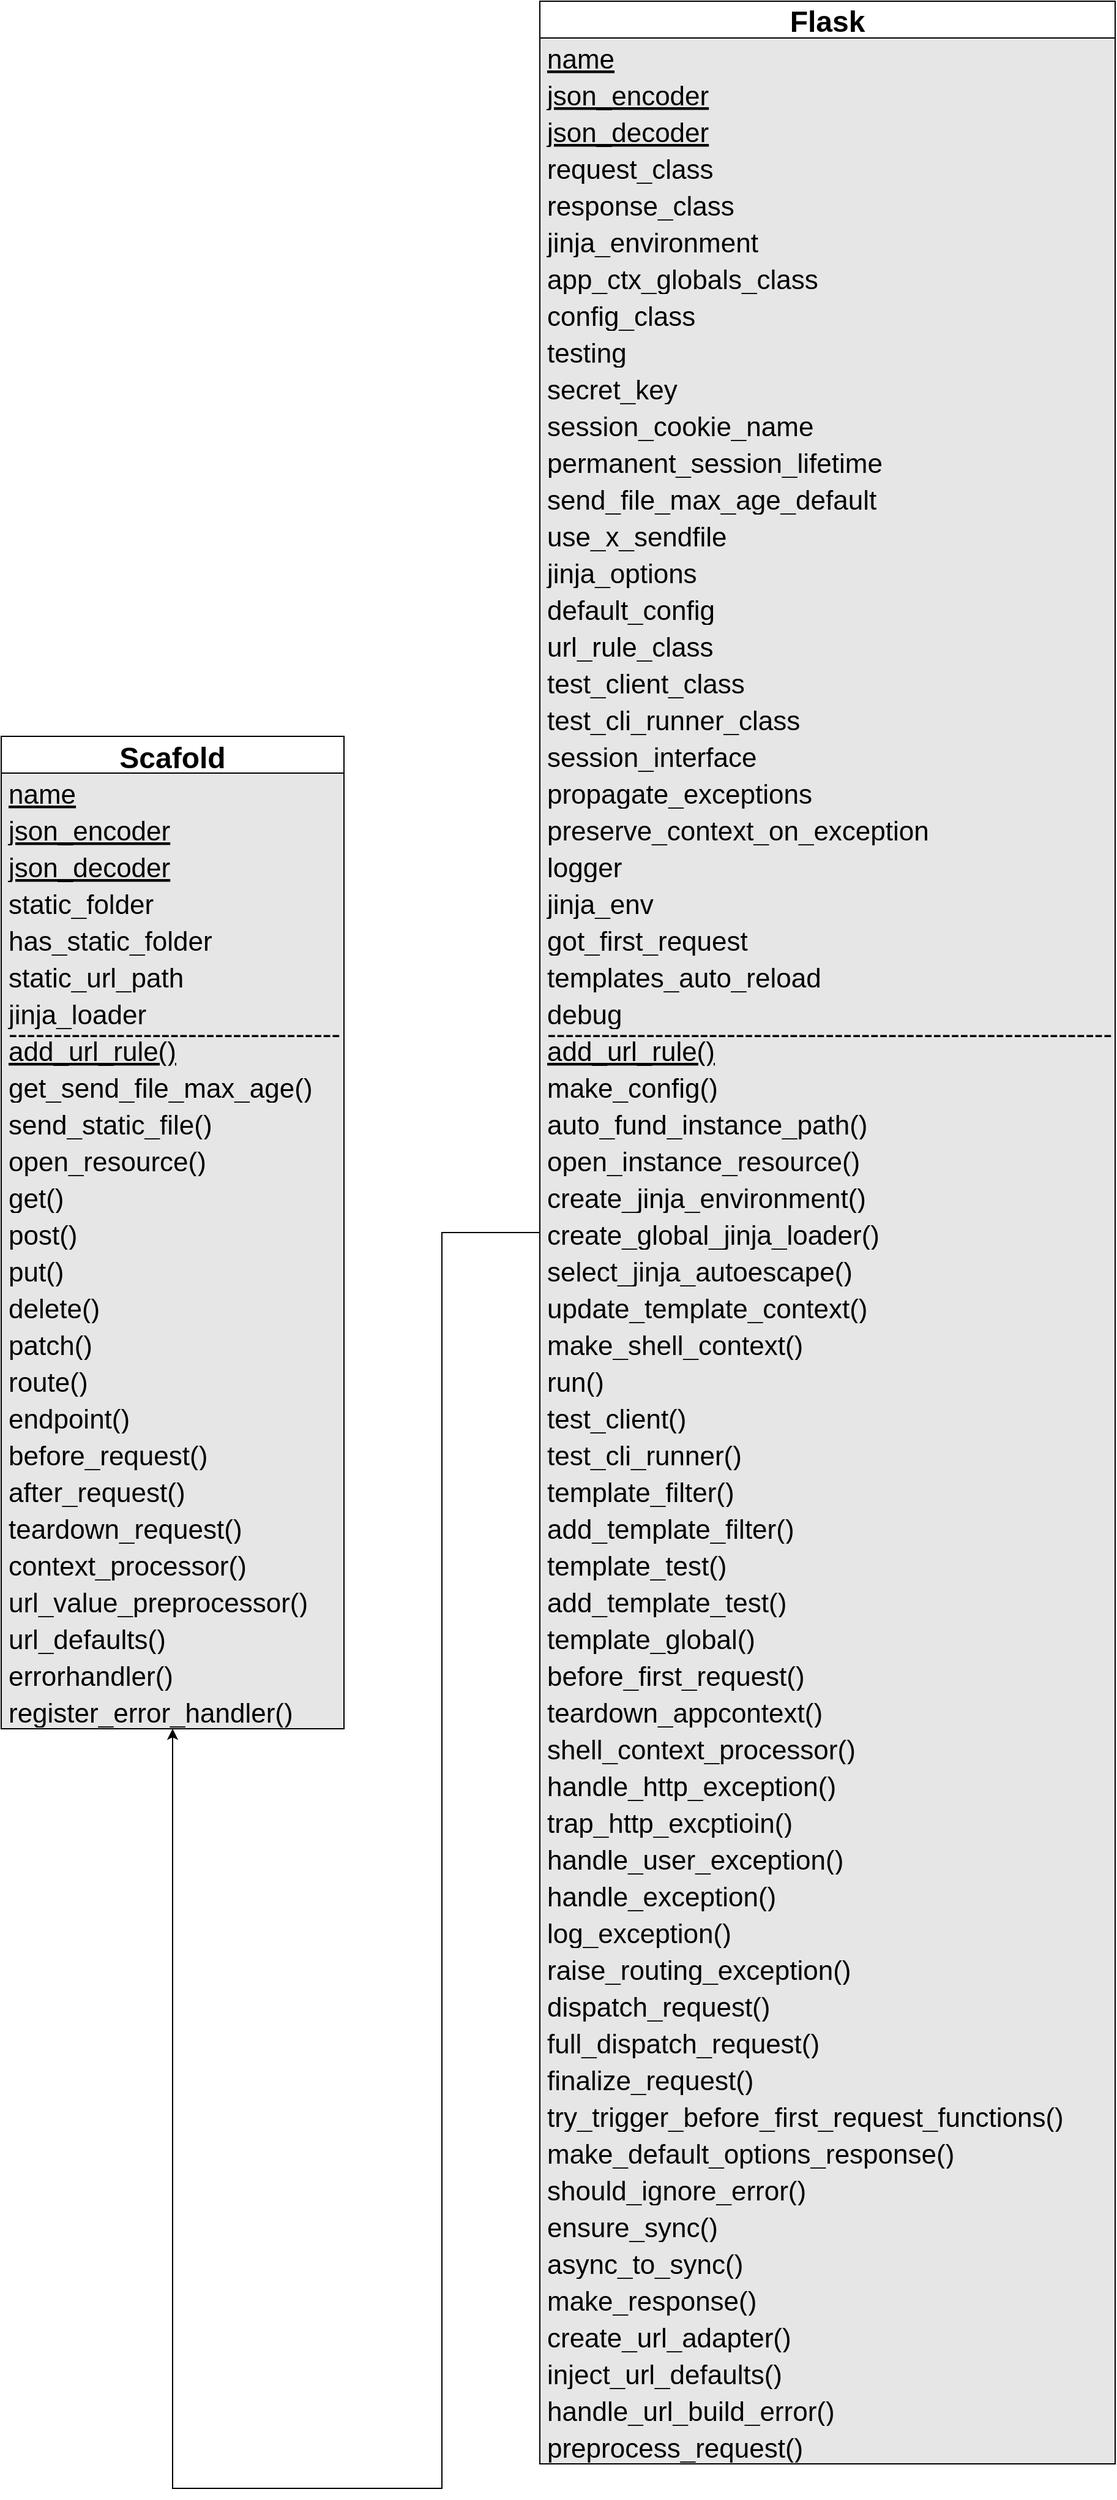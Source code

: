 <mxfile version="20.4.0" type="github">
  <diagram id="aLIfD5e4r8FAHPwstK1r" name="Page-1">
    <mxGraphModel dx="1588" dy="1999" grid="1" gridSize="10" guides="1" tooltips="1" connect="1" arrows="1" fold="1" page="1" pageScale="1" pageWidth="850" pageHeight="1100" math="0" shadow="0">
      <root>
        <mxCell id="0" />
        <mxCell id="1" parent="0" />
        <mxCell id="5jYEiSAaDZzHOvazZetj-46" style="edgeStyle=orthogonalEdgeStyle;rounded=0;orthogonalLoop=1;jettySize=auto;html=1;entryX=0.5;entryY=1;entryDx=0;entryDy=0;" parent="1" source="5jYEiSAaDZzHOvazZetj-42" target="5jYEiSAaDZzHOvazZetj-8" edge="1">
          <mxGeometry relative="1" as="geometry" />
        </mxCell>
        <mxCell id="5jYEiSAaDZzHOvazZetj-8" value="Scafold" style="swimlane;fontStyle=1;childLayout=stackLayout;horizontal=1;startSize=30;horizontalStack=0;resizeParent=1;resizeParentMax=0;resizeLast=0;collapsible=1;marginBottom=0;fillColor=default;swimlaneFillColor=#E6E6E6;strokeColor=default;rounded=0;glass=0;spacing=2;labelBackgroundColor=none;fontSize=24;" parent="1" vertex="1">
          <mxGeometry x="260" y="480" width="280" height="810" as="geometry">
            <mxRectangle x="370" y="220" width="80" height="30" as="alternateBounds" />
          </mxGeometry>
        </mxCell>
        <mxCell id="5jYEiSAaDZzHOvazZetj-9" value="name" style="text;strokeColor=none;fillColor=none;align=left;verticalAlign=middle;spacingLeft=4;spacingRight=4;overflow=hidden;points=[[0,0.5],[1,0.5]];portConstraint=eastwest;rotatable=0;fontStyle=4;noLabel=0;imageHeight=24;labelBackgroundColor=none;fontSize=22;" parent="5jYEiSAaDZzHOvazZetj-8" vertex="1">
          <mxGeometry y="30" width="280" height="30" as="geometry" />
        </mxCell>
        <mxCell id="5jYEiSAaDZzHOvazZetj-12" value="json_encoder" style="text;strokeColor=none;fillColor=none;align=left;verticalAlign=middle;spacingLeft=4;spacingRight=4;overflow=hidden;points=[[0,0.5],[1,0.5]];portConstraint=eastwest;rotatable=0;fontStyle=4;fontSize=22;" parent="5jYEiSAaDZzHOvazZetj-8" vertex="1">
          <mxGeometry y="60" width="280" height="30" as="geometry" />
        </mxCell>
        <mxCell id="5jYEiSAaDZzHOvazZetj-13" value="json_decoder" style="text;strokeColor=none;fillColor=none;align=left;verticalAlign=middle;spacingLeft=4;spacingRight=4;overflow=hidden;points=[[0,0.5],[1,0.5]];portConstraint=eastwest;rotatable=0;fontStyle=4;fontSize=22;" parent="5jYEiSAaDZzHOvazZetj-8" vertex="1">
          <mxGeometry y="90" width="280" height="30" as="geometry" />
        </mxCell>
        <mxCell id="5jYEiSAaDZzHOvazZetj-15" value="static_folder" style="text;strokeColor=none;fillColor=none;align=left;verticalAlign=middle;spacingLeft=4;spacingRight=4;overflow=hidden;points=[[0,0.5],[1,0.5]];portConstraint=eastwest;rotatable=0;fontSize=22;" parent="5jYEiSAaDZzHOvazZetj-8" vertex="1">
          <mxGeometry y="120" width="280" height="30" as="geometry" />
        </mxCell>
        <mxCell id="5jYEiSAaDZzHOvazZetj-16" value="has_static_folder" style="text;strokeColor=none;fillColor=none;align=left;verticalAlign=middle;spacingLeft=4;spacingRight=4;overflow=hidden;points=[[0,0.5],[1,0.5]];portConstraint=eastwest;rotatable=0;fontSize=22;" parent="5jYEiSAaDZzHOvazZetj-8" vertex="1">
          <mxGeometry y="150" width="280" height="30" as="geometry" />
        </mxCell>
        <mxCell id="5jYEiSAaDZzHOvazZetj-17" value="static_url_path" style="text;strokeColor=none;fillColor=none;align=left;verticalAlign=middle;spacingLeft=4;spacingRight=4;overflow=hidden;points=[[0,0.5],[1,0.5]];portConstraint=eastwest;rotatable=0;fontSize=22;" parent="5jYEiSAaDZzHOvazZetj-8" vertex="1">
          <mxGeometry y="180" width="280" height="30" as="geometry" />
        </mxCell>
        <mxCell id="5jYEiSAaDZzHOvazZetj-23" value="jinja_loader" style="text;strokeColor=none;fillColor=none;align=left;verticalAlign=middle;spacingLeft=4;spacingRight=4;overflow=hidden;points=[[0,0.5],[1,0.5]];portConstraint=eastwest;rotatable=0;fontSize=22;" parent="5jYEiSAaDZzHOvazZetj-8" vertex="1">
          <mxGeometry y="210" width="280" height="30" as="geometry" />
        </mxCell>
        <mxCell id="5jYEiSAaDZzHOvazZetj-71" value="-------------------------------------" style="text;strokeColor=none;fillColor=none;align=left;verticalAlign=middle;spacingLeft=4;spacingRight=4;overflow=hidden;points=[[0,0.5],[1,0.5]];portConstraint=eastwest;rotatable=0;fontSize=22;" parent="5jYEiSAaDZzHOvazZetj-8" vertex="1">
          <mxGeometry y="240" width="280" as="geometry" />
        </mxCell>
        <mxCell id="5jYEiSAaDZzHOvazZetj-30" value="add_url_rule()" style="text;strokeColor=none;fillColor=none;align=left;verticalAlign=middle;spacingLeft=4;spacingRight=4;overflow=hidden;points=[[0,0.5],[1,0.5]];portConstraint=eastwest;rotatable=0;fontStyle=4;fontSize=22;" parent="5jYEiSAaDZzHOvazZetj-8" vertex="1">
          <mxGeometry y="240" width="280" height="30" as="geometry" />
        </mxCell>
        <mxCell id="5jYEiSAaDZzHOvazZetj-18" value="get_send_file_max_age()" style="text;strokeColor=none;fillColor=none;align=left;verticalAlign=middle;spacingLeft=4;spacingRight=4;overflow=hidden;points=[[0,0.5],[1,0.5]];portConstraint=eastwest;rotatable=0;fontSize=22;" parent="5jYEiSAaDZzHOvazZetj-8" vertex="1">
          <mxGeometry y="270" width="280" height="30" as="geometry" />
        </mxCell>
        <mxCell id="5jYEiSAaDZzHOvazZetj-21" value="send_static_file()" style="text;strokeColor=none;fillColor=none;align=left;verticalAlign=middle;spacingLeft=4;spacingRight=4;overflow=hidden;points=[[0,0.5],[1,0.5]];portConstraint=eastwest;rotatable=0;fontSize=22;" parent="5jYEiSAaDZzHOvazZetj-8" vertex="1">
          <mxGeometry y="300" width="280" height="30" as="geometry" />
        </mxCell>
        <mxCell id="5jYEiSAaDZzHOvazZetj-22" value="open_resource()" style="text;strokeColor=none;fillColor=none;align=left;verticalAlign=middle;spacingLeft=4;spacingRight=4;overflow=hidden;points=[[0,0.5],[1,0.5]];portConstraint=eastwest;rotatable=0;fontSize=22;" parent="5jYEiSAaDZzHOvazZetj-8" vertex="1">
          <mxGeometry y="330" width="280" height="30" as="geometry" />
        </mxCell>
        <mxCell id="5jYEiSAaDZzHOvazZetj-24" value="get()" style="text;strokeColor=none;fillColor=none;align=left;verticalAlign=middle;spacingLeft=4;spacingRight=4;overflow=hidden;points=[[0,0.5],[1,0.5]];portConstraint=eastwest;rotatable=0;fontSize=22;" parent="5jYEiSAaDZzHOvazZetj-8" vertex="1">
          <mxGeometry y="360" width="280" height="30" as="geometry" />
        </mxCell>
        <mxCell id="5jYEiSAaDZzHOvazZetj-25" value="post()" style="text;strokeColor=none;fillColor=none;align=left;verticalAlign=middle;spacingLeft=4;spacingRight=4;overflow=hidden;points=[[0,0.5],[1,0.5]];portConstraint=eastwest;rotatable=0;fontSize=22;" parent="5jYEiSAaDZzHOvazZetj-8" vertex="1">
          <mxGeometry y="390" width="280" height="30" as="geometry" />
        </mxCell>
        <mxCell id="5jYEiSAaDZzHOvazZetj-26" value="put()" style="text;strokeColor=none;fillColor=none;align=left;verticalAlign=middle;spacingLeft=4;spacingRight=4;overflow=hidden;points=[[0,0.5],[1,0.5]];portConstraint=eastwest;rotatable=0;fontSize=22;" parent="5jYEiSAaDZzHOvazZetj-8" vertex="1">
          <mxGeometry y="420" width="280" height="30" as="geometry" />
        </mxCell>
        <mxCell id="5jYEiSAaDZzHOvazZetj-27" value="delete()" style="text;strokeColor=none;fillColor=none;align=left;verticalAlign=middle;spacingLeft=4;spacingRight=4;overflow=hidden;points=[[0,0.5],[1,0.5]];portConstraint=eastwest;rotatable=0;fontSize=22;" parent="5jYEiSAaDZzHOvazZetj-8" vertex="1">
          <mxGeometry y="450" width="280" height="30" as="geometry" />
        </mxCell>
        <mxCell id="5jYEiSAaDZzHOvazZetj-28" value="patch()" style="text;strokeColor=none;fillColor=none;align=left;verticalAlign=middle;spacingLeft=4;spacingRight=4;overflow=hidden;points=[[0,0.5],[1,0.5]];portConstraint=eastwest;rotatable=0;fontSize=22;" parent="5jYEiSAaDZzHOvazZetj-8" vertex="1">
          <mxGeometry y="480" width="280" height="30" as="geometry" />
        </mxCell>
        <mxCell id="5jYEiSAaDZzHOvazZetj-29" value="route()" style="text;strokeColor=none;fillColor=none;align=left;verticalAlign=middle;spacingLeft=4;spacingRight=4;overflow=hidden;points=[[0,0.5],[1,0.5]];portConstraint=eastwest;rotatable=0;fontSize=22;" parent="5jYEiSAaDZzHOvazZetj-8" vertex="1">
          <mxGeometry y="510" width="280" height="30" as="geometry" />
        </mxCell>
        <mxCell id="5jYEiSAaDZzHOvazZetj-31" value="endpoint()" style="text;strokeColor=none;fillColor=none;align=left;verticalAlign=middle;spacingLeft=4;spacingRight=4;overflow=hidden;points=[[0,0.5],[1,0.5]];portConstraint=eastwest;rotatable=0;fontSize=22;" parent="5jYEiSAaDZzHOvazZetj-8" vertex="1">
          <mxGeometry y="540" width="280" height="30" as="geometry" />
        </mxCell>
        <mxCell id="5jYEiSAaDZzHOvazZetj-32" value="before_request()" style="text;strokeColor=none;fillColor=none;align=left;verticalAlign=middle;spacingLeft=4;spacingRight=4;overflow=hidden;points=[[0,0.5],[1,0.5]];portConstraint=eastwest;rotatable=0;fontSize=22;" parent="5jYEiSAaDZzHOvazZetj-8" vertex="1">
          <mxGeometry y="570" width="280" height="30" as="geometry" />
        </mxCell>
        <mxCell id="5jYEiSAaDZzHOvazZetj-34" value="after_request()" style="text;strokeColor=none;fillColor=none;align=left;verticalAlign=middle;spacingLeft=4;spacingRight=4;overflow=hidden;points=[[0,0.5],[1,0.5]];portConstraint=eastwest;rotatable=0;fontSize=22;" parent="5jYEiSAaDZzHOvazZetj-8" vertex="1">
          <mxGeometry y="600" width="280" height="30" as="geometry" />
        </mxCell>
        <mxCell id="5jYEiSAaDZzHOvazZetj-35" value="teardown_request()" style="text;strokeColor=none;fillColor=none;align=left;verticalAlign=middle;spacingLeft=4;spacingRight=4;overflow=hidden;points=[[0,0.5],[1,0.5]];portConstraint=eastwest;rotatable=0;fontSize=22;" parent="5jYEiSAaDZzHOvazZetj-8" vertex="1">
          <mxGeometry y="630" width="280" height="30" as="geometry" />
        </mxCell>
        <mxCell id="5jYEiSAaDZzHOvazZetj-38" value="context_processor()" style="text;strokeColor=none;fillColor=none;align=left;verticalAlign=middle;spacingLeft=4;spacingRight=4;overflow=hidden;points=[[0,0.5],[1,0.5]];portConstraint=eastwest;rotatable=0;fontSize=22;" parent="5jYEiSAaDZzHOvazZetj-8" vertex="1">
          <mxGeometry y="660" width="280" height="30" as="geometry" />
        </mxCell>
        <mxCell id="5jYEiSAaDZzHOvazZetj-36" value="url_value_preprocessor()" style="text;strokeColor=none;fillColor=none;align=left;verticalAlign=middle;spacingLeft=4;spacingRight=4;overflow=hidden;points=[[0,0.5],[1,0.5]];portConstraint=eastwest;rotatable=0;fontSize=22;" parent="5jYEiSAaDZzHOvazZetj-8" vertex="1">
          <mxGeometry y="690" width="280" height="30" as="geometry" />
        </mxCell>
        <mxCell id="5jYEiSAaDZzHOvazZetj-37" value="url_defaults()" style="text;strokeColor=none;fillColor=none;align=left;verticalAlign=middle;spacingLeft=4;spacingRight=4;overflow=hidden;points=[[0,0.5],[1,0.5]];portConstraint=eastwest;rotatable=0;fontSize=22;" parent="5jYEiSAaDZzHOvazZetj-8" vertex="1">
          <mxGeometry y="720" width="280" height="30" as="geometry" />
        </mxCell>
        <mxCell id="5jYEiSAaDZzHOvazZetj-39" value="errorhandler()" style="text;strokeColor=none;fillColor=none;align=left;verticalAlign=middle;spacingLeft=4;spacingRight=4;overflow=hidden;points=[[0,0.5],[1,0.5]];portConstraint=eastwest;rotatable=0;fontSize=22;" parent="5jYEiSAaDZzHOvazZetj-8" vertex="1">
          <mxGeometry y="750" width="280" height="30" as="geometry" />
        </mxCell>
        <mxCell id="5jYEiSAaDZzHOvazZetj-40" value="register_error_handler()" style="text;strokeColor=none;fillColor=none;align=left;verticalAlign=middle;spacingLeft=4;spacingRight=4;overflow=hidden;points=[[0,0.5],[1,0.5]];portConstraint=eastwest;rotatable=0;fontSize=22;" parent="5jYEiSAaDZzHOvazZetj-8" vertex="1">
          <mxGeometry y="780" width="280" height="30" as="geometry" />
        </mxCell>
        <mxCell id="5jYEiSAaDZzHOvazZetj-42" value="Flask" style="swimlane;fontStyle=1;childLayout=stackLayout;horizontal=1;startSize=30;horizontalStack=0;resizeParent=1;resizeParentMax=0;resizeLast=0;collapsible=1;marginBottom=0;fillColor=default;swimlaneFillColor=#E6E6E6;labelBackgroundColor=none;fontSize=24;verticalAlign=bottom;" parent="1" vertex="1">
          <mxGeometry x="700" y="-120" width="470" height="2010" as="geometry">
            <mxRectangle x="700" y="-120" width="70" height="30" as="alternateBounds" />
          </mxGeometry>
        </mxCell>
        <mxCell id="5jYEiSAaDZzHOvazZetj-64" value="name" style="text;strokeColor=none;fillColor=none;align=left;verticalAlign=middle;spacingLeft=4;spacingRight=4;overflow=hidden;points=[[0,0.5],[1,0.5]];portConstraint=eastwest;rotatable=0;fontStyle=4;fontSize=22;" parent="5jYEiSAaDZzHOvazZetj-42" vertex="1">
          <mxGeometry y="30" width="470" height="30" as="geometry" />
        </mxCell>
        <mxCell id="5jYEiSAaDZzHOvazZetj-56" value="json_encoder" style="text;strokeColor=none;fillColor=none;align=left;verticalAlign=middle;spacingLeft=4;spacingRight=4;overflow=hidden;points=[[0,0.5],[1,0.5]];portConstraint=eastwest;rotatable=0;fontStyle=4;fontSize=22;" parent="5jYEiSAaDZzHOvazZetj-42" vertex="1">
          <mxGeometry y="60" width="470" height="30" as="geometry" />
        </mxCell>
        <mxCell id="5jYEiSAaDZzHOvazZetj-57" value="json_decoder" style="text;strokeColor=none;fillColor=none;align=left;verticalAlign=middle;spacingLeft=4;spacingRight=4;overflow=hidden;points=[[0,0.5],[1,0.5]];portConstraint=eastwest;rotatable=0;fontStyle=4;fontSize=22;" parent="5jYEiSAaDZzHOvazZetj-42" vertex="1">
          <mxGeometry y="90" width="470" height="30" as="geometry" />
        </mxCell>
        <mxCell id="5jYEiSAaDZzHOvazZetj-44" value="request_class    " style="text;strokeColor=none;fillColor=none;align=left;verticalAlign=middle;spacingLeft=4;spacingRight=4;overflow=hidden;points=[[0,0.5],[1,0.5]];portConstraint=eastwest;rotatable=0;fontSize=22;" parent="5jYEiSAaDZzHOvazZetj-42" vertex="1">
          <mxGeometry y="120" width="470" height="30" as="geometry" />
        </mxCell>
        <mxCell id="5jYEiSAaDZzHOvazZetj-45" value="response_class" style="text;strokeColor=none;fillColor=none;align=left;verticalAlign=middle;spacingLeft=4;spacingRight=4;overflow=hidden;points=[[0,0.5],[1,0.5]];portConstraint=eastwest;rotatable=0;fontSize=22;" parent="5jYEiSAaDZzHOvazZetj-42" vertex="1">
          <mxGeometry y="150" width="470" height="30" as="geometry" />
        </mxCell>
        <mxCell id="5jYEiSAaDZzHOvazZetj-47" value="jinja_environment" style="text;strokeColor=none;fillColor=none;align=left;verticalAlign=middle;spacingLeft=4;spacingRight=4;overflow=hidden;points=[[0,0.5],[1,0.5]];portConstraint=eastwest;rotatable=0;fontSize=22;" parent="5jYEiSAaDZzHOvazZetj-42" vertex="1">
          <mxGeometry y="180" width="470" height="30" as="geometry" />
        </mxCell>
        <mxCell id="5jYEiSAaDZzHOvazZetj-48" value="app_ctx_globals_class" style="text;strokeColor=none;fillColor=none;align=left;verticalAlign=middle;spacingLeft=4;spacingRight=4;overflow=hidden;points=[[0,0.5],[1,0.5]];portConstraint=eastwest;rotatable=0;fontSize=22;" parent="5jYEiSAaDZzHOvazZetj-42" vertex="1">
          <mxGeometry y="210" width="470" height="30" as="geometry" />
        </mxCell>
        <mxCell id="5jYEiSAaDZzHOvazZetj-49" value="config_class" style="text;strokeColor=none;fillColor=none;align=left;verticalAlign=middle;spacingLeft=4;spacingRight=4;overflow=hidden;points=[[0,0.5],[1,0.5]];portConstraint=eastwest;rotatable=0;fontSize=22;" parent="5jYEiSAaDZzHOvazZetj-42" vertex="1">
          <mxGeometry y="240" width="470" height="30" as="geometry" />
        </mxCell>
        <mxCell id="5jYEiSAaDZzHOvazZetj-50" value="testing" style="text;strokeColor=none;fillColor=none;align=left;verticalAlign=middle;spacingLeft=4;spacingRight=4;overflow=hidden;points=[[0,0.5],[1,0.5]];portConstraint=eastwest;rotatable=0;fontSize=22;" parent="5jYEiSAaDZzHOvazZetj-42" vertex="1">
          <mxGeometry y="270" width="470" height="30" as="geometry" />
        </mxCell>
        <mxCell id="5jYEiSAaDZzHOvazZetj-51" value="secret_key" style="text;strokeColor=none;fillColor=none;align=left;verticalAlign=middle;spacingLeft=4;spacingRight=4;overflow=hidden;points=[[0,0.5],[1,0.5]];portConstraint=eastwest;rotatable=0;fontSize=22;" parent="5jYEiSAaDZzHOvazZetj-42" vertex="1">
          <mxGeometry y="300" width="470" height="30" as="geometry" />
        </mxCell>
        <mxCell id="5jYEiSAaDZzHOvazZetj-52" value="session_cookie_name" style="text;strokeColor=none;fillColor=none;align=left;verticalAlign=middle;spacingLeft=4;spacingRight=4;overflow=hidden;points=[[0,0.5],[1,0.5]];portConstraint=eastwest;rotatable=0;fontSize=22;" parent="5jYEiSAaDZzHOvazZetj-42" vertex="1">
          <mxGeometry y="330" width="470" height="30" as="geometry" />
        </mxCell>
        <mxCell id="5jYEiSAaDZzHOvazZetj-53" value="permanent_session_lifetime" style="text;strokeColor=none;fillColor=none;align=left;verticalAlign=middle;spacingLeft=4;spacingRight=4;overflow=hidden;points=[[0,0.5],[1,0.5]];portConstraint=eastwest;rotatable=0;fontSize=22;" parent="5jYEiSAaDZzHOvazZetj-42" vertex="1">
          <mxGeometry y="360" width="470" height="30" as="geometry" />
        </mxCell>
        <mxCell id="5jYEiSAaDZzHOvazZetj-54" value="send_file_max_age_default" style="text;strokeColor=none;fillColor=none;align=left;verticalAlign=middle;spacingLeft=4;spacingRight=4;overflow=hidden;points=[[0,0.5],[1,0.5]];portConstraint=eastwest;rotatable=0;fontSize=22;" parent="5jYEiSAaDZzHOvazZetj-42" vertex="1">
          <mxGeometry y="390" width="470" height="30" as="geometry" />
        </mxCell>
        <mxCell id="5jYEiSAaDZzHOvazZetj-55" value="use_x_sendfile" style="text;strokeColor=none;fillColor=none;align=left;verticalAlign=middle;spacingLeft=4;spacingRight=4;overflow=hidden;points=[[0,0.5],[1,0.5]];portConstraint=eastwest;rotatable=0;fontSize=22;" parent="5jYEiSAaDZzHOvazZetj-42" vertex="1">
          <mxGeometry y="420" width="470" height="30" as="geometry" />
        </mxCell>
        <mxCell id="5jYEiSAaDZzHOvazZetj-58" value="jinja_options" style="text;strokeColor=none;fillColor=none;align=left;verticalAlign=middle;spacingLeft=4;spacingRight=4;overflow=hidden;points=[[0,0.5],[1,0.5]];portConstraint=eastwest;rotatable=0;fontSize=22;" parent="5jYEiSAaDZzHOvazZetj-42" vertex="1">
          <mxGeometry y="450" width="470" height="30" as="geometry" />
        </mxCell>
        <mxCell id="5jYEiSAaDZzHOvazZetj-59" value="default_config" style="text;strokeColor=none;fillColor=none;align=left;verticalAlign=middle;spacingLeft=4;spacingRight=4;overflow=hidden;points=[[0,0.5],[1,0.5]];portConstraint=eastwest;rotatable=0;fontSize=22;" parent="5jYEiSAaDZzHOvazZetj-42" vertex="1">
          <mxGeometry y="480" width="470" height="30" as="geometry" />
        </mxCell>
        <mxCell id="5jYEiSAaDZzHOvazZetj-60" value="url_rule_class" style="text;strokeColor=none;fillColor=none;align=left;verticalAlign=middle;spacingLeft=4;spacingRight=4;overflow=hidden;points=[[0,0.5],[1,0.5]];portConstraint=eastwest;rotatable=0;fontSize=22;" parent="5jYEiSAaDZzHOvazZetj-42" vertex="1">
          <mxGeometry y="510" width="470" height="30" as="geometry" />
        </mxCell>
        <mxCell id="5jYEiSAaDZzHOvazZetj-61" value="test_client_class" style="text;strokeColor=none;fillColor=none;align=left;verticalAlign=middle;spacingLeft=4;spacingRight=4;overflow=hidden;points=[[0,0.5],[1,0.5]];portConstraint=eastwest;rotatable=0;fontSize=22;" parent="5jYEiSAaDZzHOvazZetj-42" vertex="1">
          <mxGeometry y="540" width="470" height="30" as="geometry" />
        </mxCell>
        <mxCell id="5jYEiSAaDZzHOvazZetj-62" value="test_cli_runner_class" style="text;strokeColor=none;fillColor=none;align=left;verticalAlign=middle;spacingLeft=4;spacingRight=4;overflow=hidden;points=[[0,0.5],[1,0.5]];portConstraint=eastwest;rotatable=0;fontSize=22;" parent="5jYEiSAaDZzHOvazZetj-42" vertex="1">
          <mxGeometry y="570" width="470" height="30" as="geometry" />
        </mxCell>
        <mxCell id="5jYEiSAaDZzHOvazZetj-63" value="session_interface" style="text;strokeColor=none;fillColor=none;align=left;verticalAlign=middle;spacingLeft=4;spacingRight=4;overflow=hidden;points=[[0,0.5],[1,0.5]];portConstraint=eastwest;rotatable=0;fontSize=22;" parent="5jYEiSAaDZzHOvazZetj-42" vertex="1">
          <mxGeometry y="600" width="470" height="30" as="geometry" />
        </mxCell>
        <mxCell id="5jYEiSAaDZzHOvazZetj-65" value="propagate_exceptions" style="text;strokeColor=none;fillColor=none;align=left;verticalAlign=middle;spacingLeft=4;spacingRight=4;overflow=hidden;points=[[0,0.5],[1,0.5]];portConstraint=eastwest;rotatable=0;fontSize=22;" parent="5jYEiSAaDZzHOvazZetj-42" vertex="1">
          <mxGeometry y="630" width="470" height="30" as="geometry" />
        </mxCell>
        <mxCell id="5jYEiSAaDZzHOvazZetj-66" value="preserve_context_on_exception" style="text;strokeColor=none;fillColor=none;align=left;verticalAlign=middle;spacingLeft=4;spacingRight=4;overflow=hidden;points=[[0,0.5],[1,0.5]];portConstraint=eastwest;rotatable=0;fontSize=22;" parent="5jYEiSAaDZzHOvazZetj-42" vertex="1">
          <mxGeometry y="660" width="470" height="30" as="geometry" />
        </mxCell>
        <mxCell id="5jYEiSAaDZzHOvazZetj-68" value="logger    " style="text;strokeColor=none;fillColor=none;align=left;verticalAlign=middle;spacingLeft=4;spacingRight=4;overflow=hidden;points=[[0,0.5],[1,0.5]];portConstraint=eastwest;rotatable=0;fontSize=22;" parent="5jYEiSAaDZzHOvazZetj-42" vertex="1">
          <mxGeometry y="690" width="470" height="30" as="geometry" />
        </mxCell>
        <mxCell id="5jYEiSAaDZzHOvazZetj-67" value="jinja_env" style="text;strokeColor=none;fillColor=none;align=left;verticalAlign=middle;spacingLeft=4;spacingRight=4;overflow=hidden;points=[[0,0.5],[1,0.5]];portConstraint=eastwest;rotatable=0;fontSize=22;" parent="5jYEiSAaDZzHOvazZetj-42" vertex="1">
          <mxGeometry y="720" width="470" height="30" as="geometry" />
        </mxCell>
        <mxCell id="5jYEiSAaDZzHOvazZetj-69" value="got_first_request" style="text;strokeColor=none;fillColor=none;align=left;verticalAlign=middle;spacingLeft=4;spacingRight=4;overflow=hidden;points=[[0,0.5],[1,0.5]];portConstraint=eastwest;rotatable=0;fontSize=22;" parent="5jYEiSAaDZzHOvazZetj-42" vertex="1">
          <mxGeometry y="750" width="470" height="30" as="geometry" />
        </mxCell>
        <mxCell id="5jYEiSAaDZzHOvazZetj-76" value="templates_auto_reload    " style="text;strokeColor=none;fillColor=none;align=left;verticalAlign=middle;spacingLeft=4;spacingRight=4;overflow=hidden;points=[[0,0.5],[1,0.5]];portConstraint=eastwest;rotatable=0;fontSize=22;" parent="5jYEiSAaDZzHOvazZetj-42" vertex="1">
          <mxGeometry y="780" width="470" height="30" as="geometry" />
        </mxCell>
        <mxCell id="5jYEiSAaDZzHOvazZetj-81" value="debug" style="text;strokeColor=none;fillColor=none;align=left;verticalAlign=middle;spacingLeft=4;spacingRight=4;overflow=hidden;points=[[0,0.5],[1,0.5]];portConstraint=eastwest;rotatable=0;fontSize=22;" parent="5jYEiSAaDZzHOvazZetj-42" vertex="1">
          <mxGeometry y="810" width="470" height="30" as="geometry" />
        </mxCell>
        <mxCell id="5jYEiSAaDZzHOvazZetj-72" value="---------------------------------------------------------------" style="text;strokeColor=none;fillColor=none;align=left;verticalAlign=middle;spacingLeft=4;spacingRight=4;overflow=hidden;points=[[0,0.5],[1,0.5]];portConstraint=eastwest;rotatable=0;rounded=0;labelBackgroundColor=none;fontSize=22;" parent="5jYEiSAaDZzHOvazZetj-42" vertex="1">
          <mxGeometry y="840" width="470" as="geometry" />
        </mxCell>
        <mxCell id="5jYEiSAaDZzHOvazZetj-85" value="add_url_rule()" style="text;strokeColor=none;fillColor=none;align=left;verticalAlign=middle;spacingLeft=4;spacingRight=4;overflow=hidden;points=[[0,0.5],[1,0.5]];portConstraint=eastwest;rotatable=0;fontStyle=4;fontSize=22;" parent="5jYEiSAaDZzHOvazZetj-42" vertex="1">
          <mxGeometry y="840" width="470" height="30" as="geometry" />
        </mxCell>
        <mxCell id="5jYEiSAaDZzHOvazZetj-70" value="make_config()" style="text;strokeColor=none;fillColor=none;align=left;verticalAlign=middle;spacingLeft=4;spacingRight=4;overflow=hidden;points=[[0,0.5],[1,0.5]];portConstraint=eastwest;rotatable=0;fontSize=22;" parent="5jYEiSAaDZzHOvazZetj-42" vertex="1">
          <mxGeometry y="870" width="470" height="30" as="geometry" />
        </mxCell>
        <mxCell id="5jYEiSAaDZzHOvazZetj-73" value="auto_fund_instance_path()" style="text;strokeColor=none;fillColor=none;align=left;verticalAlign=middle;spacingLeft=4;spacingRight=4;overflow=hidden;points=[[0,0.5],[1,0.5]];portConstraint=eastwest;rotatable=0;fontSize=22;" parent="5jYEiSAaDZzHOvazZetj-42" vertex="1">
          <mxGeometry y="900" width="470" height="30" as="geometry" />
        </mxCell>
        <mxCell id="5jYEiSAaDZzHOvazZetj-74" value="open_instance_resource()" style="text;strokeColor=none;fillColor=none;align=left;verticalAlign=middle;spacingLeft=4;spacingRight=4;overflow=hidden;points=[[0,0.5],[1,0.5]];portConstraint=eastwest;rotatable=0;fontSize=22;" parent="5jYEiSAaDZzHOvazZetj-42" vertex="1">
          <mxGeometry y="930" width="470" height="30" as="geometry" />
        </mxCell>
        <mxCell id="5jYEiSAaDZzHOvazZetj-75" value="create_jinja_environment()" style="text;strokeColor=none;fillColor=none;align=left;verticalAlign=middle;spacingLeft=4;spacingRight=4;overflow=hidden;points=[[0,0.5],[1,0.5]];portConstraint=eastwest;rotatable=0;fontSize=22;" parent="5jYEiSAaDZzHOvazZetj-42" vertex="1">
          <mxGeometry y="960" width="470" height="30" as="geometry" />
        </mxCell>
        <mxCell id="5jYEiSAaDZzHOvazZetj-77" value="create_global_jinja_loader()" style="text;strokeColor=none;fillColor=none;align=left;verticalAlign=middle;spacingLeft=4;spacingRight=4;overflow=hidden;points=[[0,0.5],[1,0.5]];portConstraint=eastwest;rotatable=0;fontSize=22;" parent="5jYEiSAaDZzHOvazZetj-42" vertex="1">
          <mxGeometry y="990" width="470" height="30" as="geometry" />
        </mxCell>
        <mxCell id="5jYEiSAaDZzHOvazZetj-78" value="select_jinja_autoescape()" style="text;strokeColor=none;fillColor=none;align=left;verticalAlign=middle;spacingLeft=4;spacingRight=4;overflow=hidden;points=[[0,0.5],[1,0.5]];portConstraint=eastwest;rotatable=0;fontSize=22;" parent="5jYEiSAaDZzHOvazZetj-42" vertex="1">
          <mxGeometry y="1020" width="470" height="30" as="geometry" />
        </mxCell>
        <mxCell id="5jYEiSAaDZzHOvazZetj-79" value="update_template_context()" style="text;strokeColor=none;fillColor=none;align=left;verticalAlign=middle;spacingLeft=4;spacingRight=4;overflow=hidden;points=[[0,0.5],[1,0.5]];portConstraint=eastwest;rotatable=0;fontSize=22;" parent="5jYEiSAaDZzHOvazZetj-42" vertex="1">
          <mxGeometry y="1050" width="470" height="30" as="geometry" />
        </mxCell>
        <mxCell id="5jYEiSAaDZzHOvazZetj-80" value="make_shell_context()" style="text;strokeColor=none;fillColor=none;align=left;verticalAlign=middle;spacingLeft=4;spacingRight=4;overflow=hidden;points=[[0,0.5],[1,0.5]];portConstraint=eastwest;rotatable=0;fontSize=22;" parent="5jYEiSAaDZzHOvazZetj-42" vertex="1">
          <mxGeometry y="1080" width="470" height="30" as="geometry" />
        </mxCell>
        <mxCell id="5jYEiSAaDZzHOvazZetj-82" value="run()" style="text;strokeColor=none;fillColor=none;align=left;verticalAlign=middle;spacingLeft=4;spacingRight=4;overflow=hidden;points=[[0,0.5],[1,0.5]];portConstraint=eastwest;rotatable=0;fontSize=22;" parent="5jYEiSAaDZzHOvazZetj-42" vertex="1">
          <mxGeometry y="1110" width="470" height="30" as="geometry" />
        </mxCell>
        <mxCell id="5jYEiSAaDZzHOvazZetj-83" value="test_client()" style="text;strokeColor=none;fillColor=none;align=left;verticalAlign=middle;spacingLeft=4;spacingRight=4;overflow=hidden;points=[[0,0.5],[1,0.5]];portConstraint=eastwest;rotatable=0;fontSize=22;" parent="5jYEiSAaDZzHOvazZetj-42" vertex="1">
          <mxGeometry y="1140" width="470" height="30" as="geometry" />
        </mxCell>
        <mxCell id="5jYEiSAaDZzHOvazZetj-84" value="test_cli_runner()" style="text;strokeColor=none;fillColor=none;align=left;verticalAlign=middle;spacingLeft=4;spacingRight=4;overflow=hidden;points=[[0,0.5],[1,0.5]];portConstraint=eastwest;rotatable=0;fontSize=22;" parent="5jYEiSAaDZzHOvazZetj-42" vertex="1">
          <mxGeometry y="1170" width="470" height="30" as="geometry" />
        </mxCell>
        <mxCell id="5jYEiSAaDZzHOvazZetj-86" value="template_filter()" style="text;strokeColor=none;fillColor=none;align=left;verticalAlign=middle;spacingLeft=4;spacingRight=4;overflow=hidden;points=[[0,0.5],[1,0.5]];portConstraint=eastwest;rotatable=0;fontSize=22;" parent="5jYEiSAaDZzHOvazZetj-42" vertex="1">
          <mxGeometry y="1200" width="470" height="30" as="geometry" />
        </mxCell>
        <mxCell id="5jYEiSAaDZzHOvazZetj-87" value="add_template_filter()" style="text;strokeColor=none;fillColor=none;align=left;verticalAlign=middle;spacingLeft=4;spacingRight=4;overflow=hidden;points=[[0,0.5],[1,0.5]];portConstraint=eastwest;rotatable=0;fontSize=22;" parent="5jYEiSAaDZzHOvazZetj-42" vertex="1">
          <mxGeometry y="1230" width="470" height="30" as="geometry" />
        </mxCell>
        <mxCell id="5jYEiSAaDZzHOvazZetj-88" value="template_test()" style="text;strokeColor=none;fillColor=none;align=left;verticalAlign=middle;spacingLeft=4;spacingRight=4;overflow=hidden;points=[[0,0.5],[1,0.5]];portConstraint=eastwest;rotatable=0;fontSize=22;" parent="5jYEiSAaDZzHOvazZetj-42" vertex="1">
          <mxGeometry y="1260" width="470" height="30" as="geometry" />
        </mxCell>
        <mxCell id="5jYEiSAaDZzHOvazZetj-89" value="add_template_test()" style="text;strokeColor=none;fillColor=none;align=left;verticalAlign=middle;spacingLeft=4;spacingRight=4;overflow=hidden;points=[[0,0.5],[1,0.5]];portConstraint=eastwest;rotatable=0;fontSize=22;" parent="5jYEiSAaDZzHOvazZetj-42" vertex="1">
          <mxGeometry y="1290" width="470" height="30" as="geometry" />
        </mxCell>
        <mxCell id="5jYEiSAaDZzHOvazZetj-90" value="template_global()" style="text;strokeColor=none;fillColor=none;align=left;verticalAlign=middle;spacingLeft=4;spacingRight=4;overflow=hidden;points=[[0,0.5],[1,0.5]];portConstraint=eastwest;rotatable=0;fontSize=22;" parent="5jYEiSAaDZzHOvazZetj-42" vertex="1">
          <mxGeometry y="1320" width="470" height="30" as="geometry" />
        </mxCell>
        <mxCell id="5jYEiSAaDZzHOvazZetj-91" value="before_first_request()" style="text;strokeColor=none;fillColor=none;align=left;verticalAlign=middle;spacingLeft=4;spacingRight=4;overflow=hidden;points=[[0,0.5],[1,0.5]];portConstraint=eastwest;rotatable=0;fontSize=22;" parent="5jYEiSAaDZzHOvazZetj-42" vertex="1">
          <mxGeometry y="1350" width="470" height="30" as="geometry" />
        </mxCell>
        <mxCell id="5jYEiSAaDZzHOvazZetj-92" value="teardown_appcontext()" style="text;strokeColor=none;fillColor=none;align=left;verticalAlign=middle;spacingLeft=4;spacingRight=4;overflow=hidden;points=[[0,0.5],[1,0.5]];portConstraint=eastwest;rotatable=0;fontSize=22;" parent="5jYEiSAaDZzHOvazZetj-42" vertex="1">
          <mxGeometry y="1380" width="470" height="30" as="geometry" />
        </mxCell>
        <mxCell id="5jYEiSAaDZzHOvazZetj-93" value="shell_context_processor()" style="text;strokeColor=none;fillColor=none;align=left;verticalAlign=middle;spacingLeft=4;spacingRight=4;overflow=hidden;points=[[0,0.5],[1,0.5]];portConstraint=eastwest;rotatable=0;fontSize=22;" parent="5jYEiSAaDZzHOvazZetj-42" vertex="1">
          <mxGeometry y="1410" width="470" height="30" as="geometry" />
        </mxCell>
        <mxCell id="5jYEiSAaDZzHOvazZetj-94" value="handle_http_exception()" style="text;strokeColor=none;fillColor=none;align=left;verticalAlign=middle;spacingLeft=4;spacingRight=4;overflow=hidden;points=[[0,0.5],[1,0.5]];portConstraint=eastwest;rotatable=0;fontSize=22;" parent="5jYEiSAaDZzHOvazZetj-42" vertex="1">
          <mxGeometry y="1440" width="470" height="30" as="geometry" />
        </mxCell>
        <mxCell id="5jYEiSAaDZzHOvazZetj-95" value="trap_http_excptioin()" style="text;strokeColor=none;fillColor=none;align=left;verticalAlign=middle;spacingLeft=4;spacingRight=4;overflow=hidden;points=[[0,0.5],[1,0.5]];portConstraint=eastwest;rotatable=0;fontSize=22;" parent="5jYEiSAaDZzHOvazZetj-42" vertex="1">
          <mxGeometry y="1470" width="470" height="30" as="geometry" />
        </mxCell>
        <mxCell id="5jYEiSAaDZzHOvazZetj-96" value="handle_user_exception()" style="text;strokeColor=none;fillColor=none;align=left;verticalAlign=middle;spacingLeft=4;spacingRight=4;overflow=hidden;points=[[0,0.5],[1,0.5]];portConstraint=eastwest;rotatable=0;fontSize=22;" parent="5jYEiSAaDZzHOvazZetj-42" vertex="1">
          <mxGeometry y="1500" width="470" height="30" as="geometry" />
        </mxCell>
        <mxCell id="5jYEiSAaDZzHOvazZetj-97" value="handle_exception()" style="text;strokeColor=none;fillColor=none;align=left;verticalAlign=middle;spacingLeft=4;spacingRight=4;overflow=hidden;points=[[0,0.5],[1,0.5]];portConstraint=eastwest;rotatable=0;fontSize=22;" parent="5jYEiSAaDZzHOvazZetj-42" vertex="1">
          <mxGeometry y="1530" width="470" height="30" as="geometry" />
        </mxCell>
        <mxCell id="5jYEiSAaDZzHOvazZetj-98" value="log_exception()" style="text;strokeColor=none;fillColor=none;align=left;verticalAlign=middle;spacingLeft=4;spacingRight=4;overflow=hidden;points=[[0,0.5],[1,0.5]];portConstraint=eastwest;rotatable=0;fontSize=22;" parent="5jYEiSAaDZzHOvazZetj-42" vertex="1">
          <mxGeometry y="1560" width="470" height="30" as="geometry" />
        </mxCell>
        <mxCell id="5jYEiSAaDZzHOvazZetj-99" value="raise_routing_exception()" style="text;strokeColor=none;fillColor=none;align=left;verticalAlign=middle;spacingLeft=4;spacingRight=4;overflow=hidden;points=[[0,0.5],[1,0.5]];portConstraint=eastwest;rotatable=0;fontSize=22;" parent="5jYEiSAaDZzHOvazZetj-42" vertex="1">
          <mxGeometry y="1590" width="470" height="30" as="geometry" />
        </mxCell>
        <mxCell id="5jYEiSAaDZzHOvazZetj-100" value="dispatch_request()" style="text;strokeColor=none;fillColor=none;align=left;verticalAlign=middle;spacingLeft=4;spacingRight=4;overflow=hidden;points=[[0,0.5],[1,0.5]];portConstraint=eastwest;rotatable=0;fontSize=22;" parent="5jYEiSAaDZzHOvazZetj-42" vertex="1">
          <mxGeometry y="1620" width="470" height="30" as="geometry" />
        </mxCell>
        <mxCell id="5jYEiSAaDZzHOvazZetj-101" value="full_dispatch_request()" style="text;strokeColor=none;fillColor=none;align=left;verticalAlign=middle;spacingLeft=4;spacingRight=4;overflow=hidden;points=[[0,0.5],[1,0.5]];portConstraint=eastwest;rotatable=0;fontSize=22;" parent="5jYEiSAaDZzHOvazZetj-42" vertex="1">
          <mxGeometry y="1650" width="470" height="30" as="geometry" />
        </mxCell>
        <mxCell id="5jYEiSAaDZzHOvazZetj-102" value="finalize_request()" style="text;strokeColor=none;fillColor=none;align=left;verticalAlign=middle;spacingLeft=4;spacingRight=4;overflow=hidden;points=[[0,0.5],[1,0.5]];portConstraint=eastwest;rotatable=0;fontSize=22;" parent="5jYEiSAaDZzHOvazZetj-42" vertex="1">
          <mxGeometry y="1680" width="470" height="30" as="geometry" />
        </mxCell>
        <mxCell id="5jYEiSAaDZzHOvazZetj-103" value="try_trigger_before_first_request_functions()" style="text;strokeColor=none;fillColor=none;align=left;verticalAlign=middle;spacingLeft=4;spacingRight=4;overflow=hidden;points=[[0,0.5],[1,0.5]];portConstraint=eastwest;rotatable=0;fontSize=22;" parent="5jYEiSAaDZzHOvazZetj-42" vertex="1">
          <mxGeometry y="1710" width="470" height="30" as="geometry" />
        </mxCell>
        <mxCell id="eXTmr_pgk5V1A4C1NNhJ-1" value="make_default_options_response()" style="text;strokeColor=none;fillColor=none;align=left;verticalAlign=middle;spacingLeft=4;spacingRight=4;overflow=hidden;points=[[0,0.5],[1,0.5]];portConstraint=eastwest;rotatable=0;fontSize=22;" vertex="1" parent="5jYEiSAaDZzHOvazZetj-42">
          <mxGeometry y="1740" width="470" height="30" as="geometry" />
        </mxCell>
        <mxCell id="eXTmr_pgk5V1A4C1NNhJ-2" value="should_ignore_error()" style="text;strokeColor=none;fillColor=none;align=left;verticalAlign=middle;spacingLeft=4;spacingRight=4;overflow=hidden;points=[[0,0.5],[1,0.5]];portConstraint=eastwest;rotatable=0;fontSize=22;" vertex="1" parent="5jYEiSAaDZzHOvazZetj-42">
          <mxGeometry y="1770" width="470" height="30" as="geometry" />
        </mxCell>
        <mxCell id="eXTmr_pgk5V1A4C1NNhJ-3" value="ensure_sync()" style="text;strokeColor=none;fillColor=none;align=left;verticalAlign=middle;spacingLeft=4;spacingRight=4;overflow=hidden;points=[[0,0.5],[1,0.5]];portConstraint=eastwest;rotatable=0;fontSize=22;" vertex="1" parent="5jYEiSAaDZzHOvazZetj-42">
          <mxGeometry y="1800" width="470" height="30" as="geometry" />
        </mxCell>
        <mxCell id="eXTmr_pgk5V1A4C1NNhJ-4" value="async_to_sync()" style="text;strokeColor=none;fillColor=none;align=left;verticalAlign=middle;spacingLeft=4;spacingRight=4;overflow=hidden;points=[[0,0.5],[1,0.5]];portConstraint=eastwest;rotatable=0;fontSize=22;" vertex="1" parent="5jYEiSAaDZzHOvazZetj-42">
          <mxGeometry y="1830" width="470" height="30" as="geometry" />
        </mxCell>
        <mxCell id="eXTmr_pgk5V1A4C1NNhJ-5" value="make_response()" style="text;strokeColor=none;fillColor=none;align=left;verticalAlign=middle;spacingLeft=4;spacingRight=4;overflow=hidden;points=[[0,0.5],[1,0.5]];portConstraint=eastwest;rotatable=0;fontSize=22;" vertex="1" parent="5jYEiSAaDZzHOvazZetj-42">
          <mxGeometry y="1860" width="470" height="30" as="geometry" />
        </mxCell>
        <mxCell id="eXTmr_pgk5V1A4C1NNhJ-6" value="create_url_adapter()" style="text;strokeColor=none;fillColor=none;align=left;verticalAlign=middle;spacingLeft=4;spacingRight=4;overflow=hidden;points=[[0,0.5],[1,0.5]];portConstraint=eastwest;rotatable=0;fontSize=22;" vertex="1" parent="5jYEiSAaDZzHOvazZetj-42">
          <mxGeometry y="1890" width="470" height="30" as="geometry" />
        </mxCell>
        <mxCell id="eXTmr_pgk5V1A4C1NNhJ-7" value="inject_url_defaults()" style="text;strokeColor=none;fillColor=none;align=left;verticalAlign=middle;spacingLeft=4;spacingRight=4;overflow=hidden;points=[[0,0.5],[1,0.5]];portConstraint=eastwest;rotatable=0;fontSize=22;" vertex="1" parent="5jYEiSAaDZzHOvazZetj-42">
          <mxGeometry y="1920" width="470" height="30" as="geometry" />
        </mxCell>
        <mxCell id="eXTmr_pgk5V1A4C1NNhJ-8" value="handle_url_build_error()" style="text;strokeColor=none;fillColor=none;align=left;verticalAlign=middle;spacingLeft=4;spacingRight=4;overflow=hidden;points=[[0,0.5],[1,0.5]];portConstraint=eastwest;rotatable=0;fontSize=22;" vertex="1" parent="5jYEiSAaDZzHOvazZetj-42">
          <mxGeometry y="1950" width="470" height="30" as="geometry" />
        </mxCell>
        <mxCell id="eXTmr_pgk5V1A4C1NNhJ-9" value="preprocess_request()" style="text;strokeColor=none;fillColor=none;align=left;verticalAlign=middle;spacingLeft=4;spacingRight=4;overflow=hidden;points=[[0,0.5],[1,0.5]];portConstraint=eastwest;rotatable=0;fontSize=22;" vertex="1" parent="5jYEiSAaDZzHOvazZetj-42">
          <mxGeometry y="1980" width="470" height="30" as="geometry" />
        </mxCell>
      </root>
    </mxGraphModel>
  </diagram>
</mxfile>
